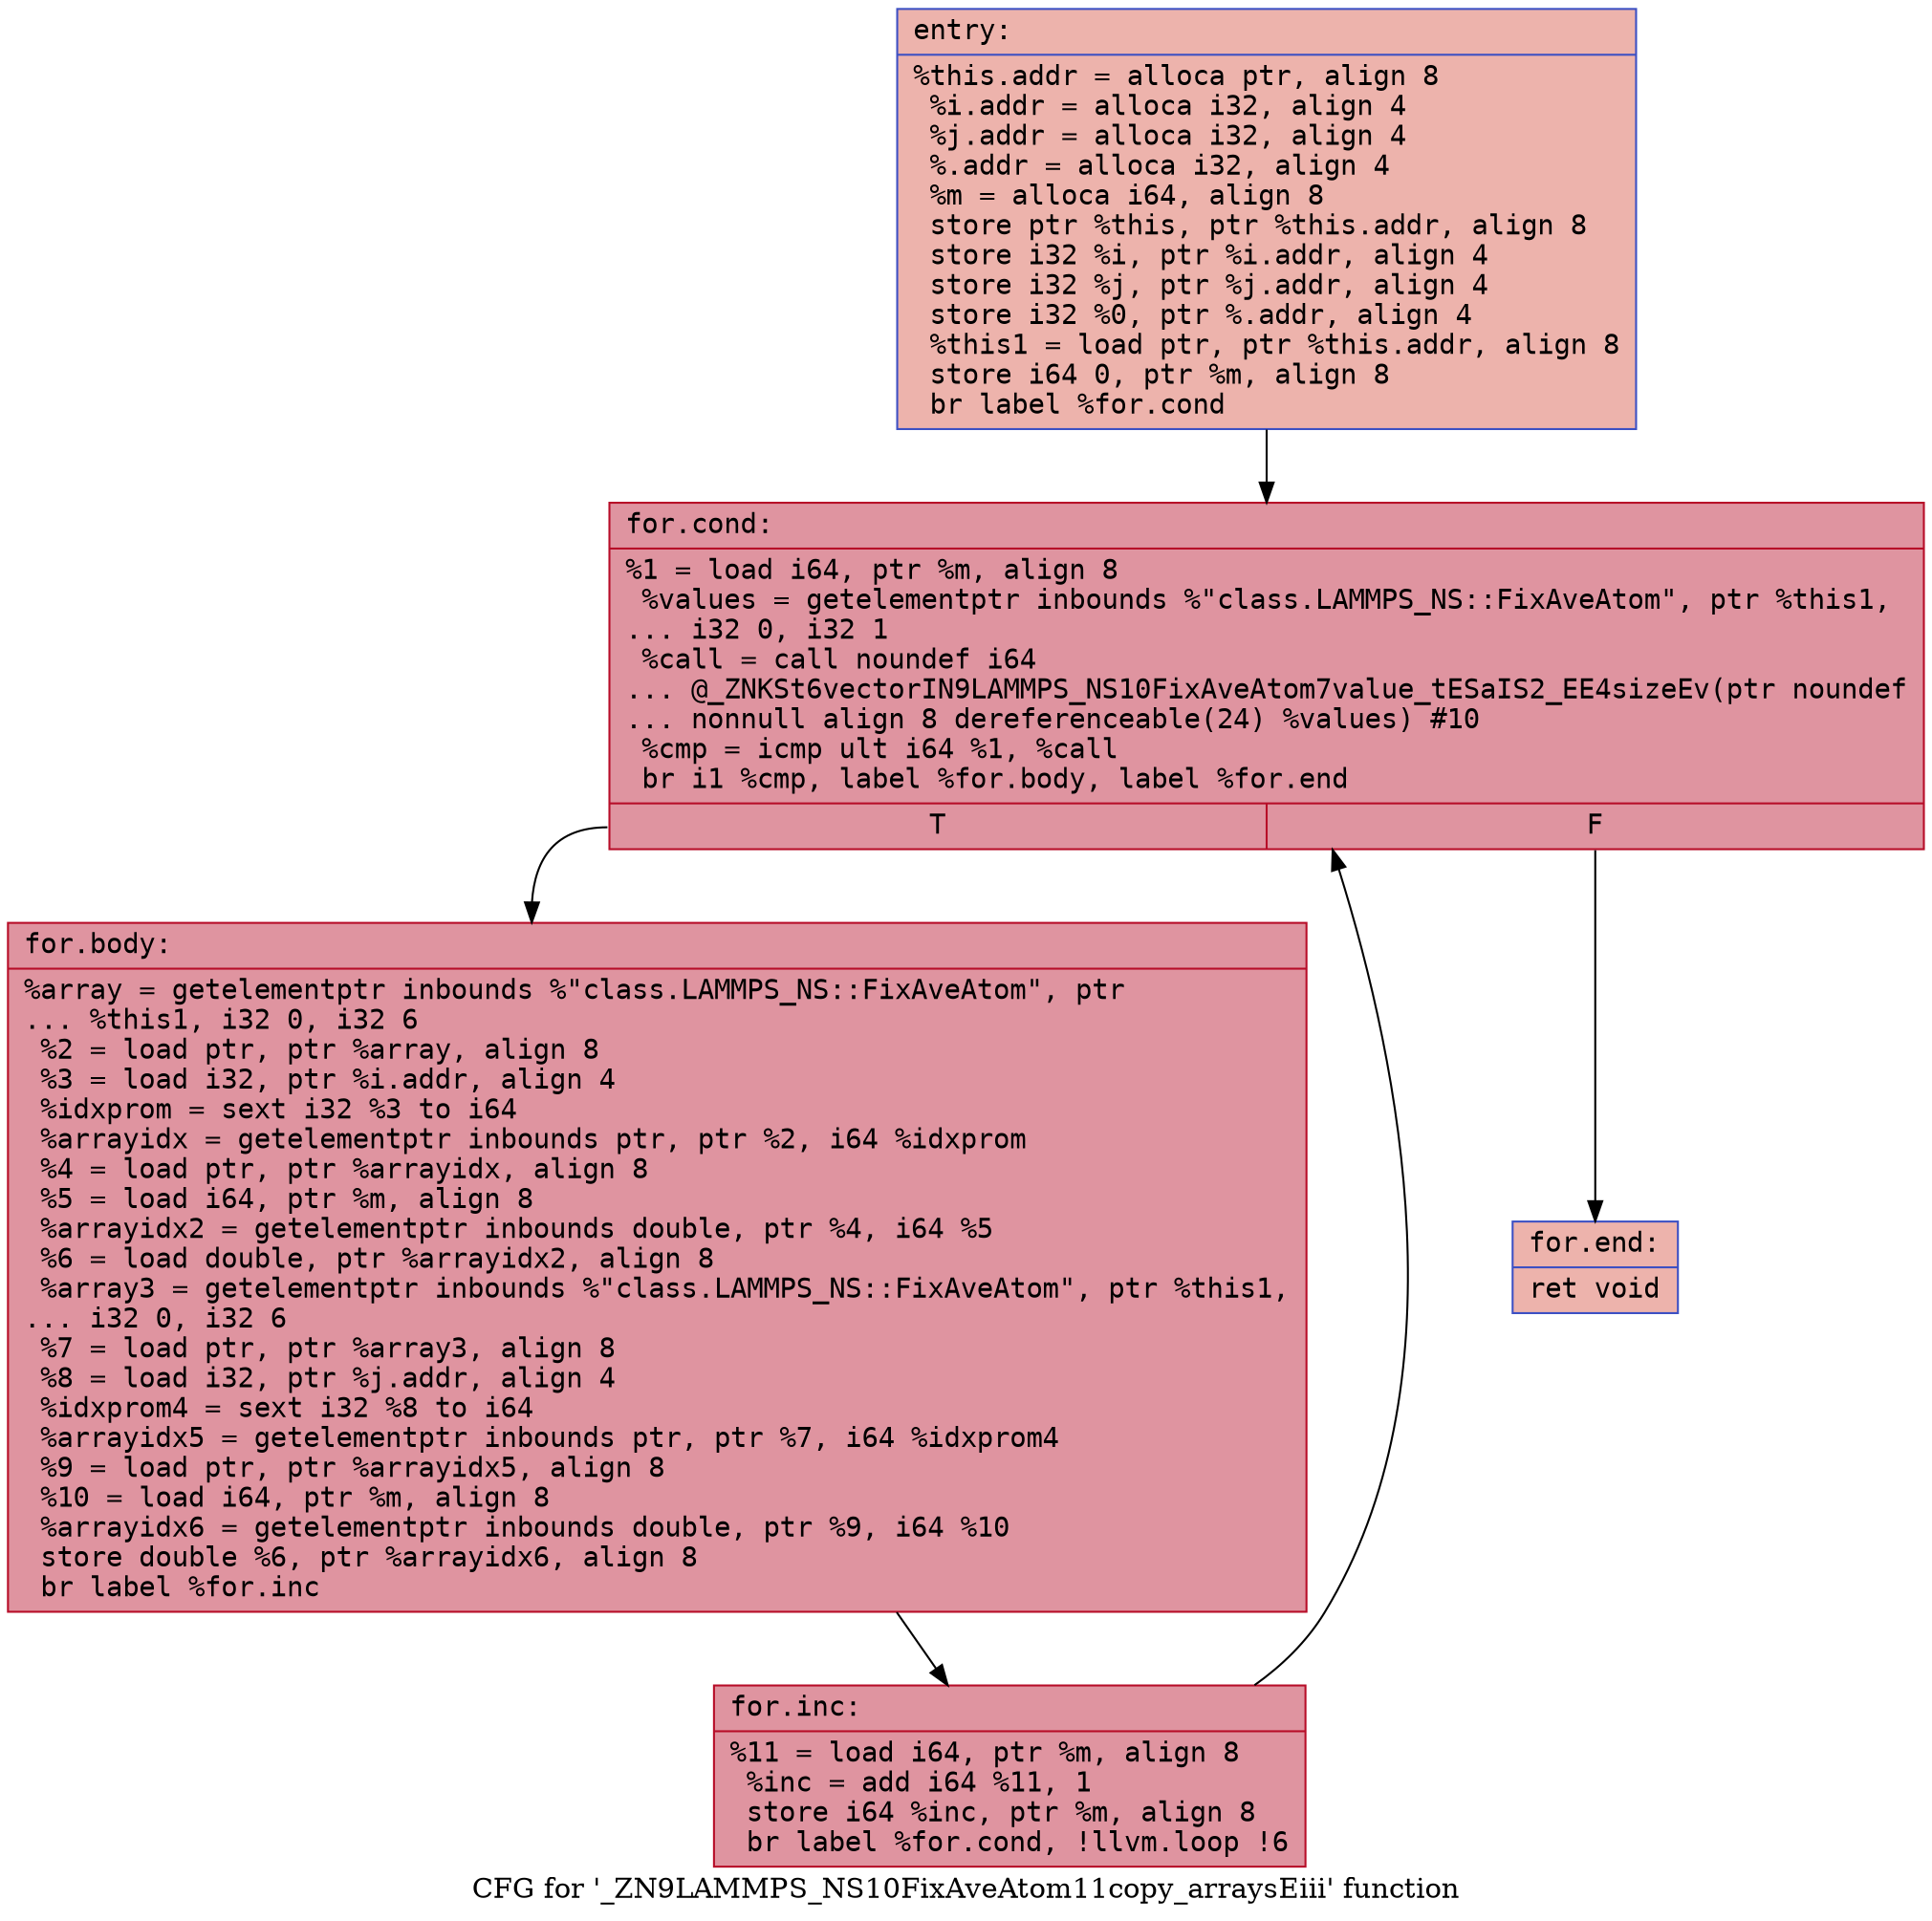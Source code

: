 digraph "CFG for '_ZN9LAMMPS_NS10FixAveAtom11copy_arraysEiii' function" {
	label="CFG for '_ZN9LAMMPS_NS10FixAveAtom11copy_arraysEiii' function";

	Node0x55d086678440 [shape=record,color="#3d50c3ff", style=filled, fillcolor="#d6524470" fontname="Courier",label="{entry:\l|  %this.addr = alloca ptr, align 8\l  %i.addr = alloca i32, align 4\l  %j.addr = alloca i32, align 4\l  %.addr = alloca i32, align 4\l  %m = alloca i64, align 8\l  store ptr %this, ptr %this.addr, align 8\l  store i32 %i, ptr %i.addr, align 4\l  store i32 %j, ptr %j.addr, align 4\l  store i32 %0, ptr %.addr, align 4\l  %this1 = load ptr, ptr %this.addr, align 8\l  store i64 0, ptr %m, align 8\l  br label %for.cond\l}"];
	Node0x55d086678440 -> Node0x55d08663c830[tooltip="entry -> for.cond\nProbability 100.00%" ];
	Node0x55d08663c830 [shape=record,color="#b70d28ff", style=filled, fillcolor="#b70d2870" fontname="Courier",label="{for.cond:\l|  %1 = load i64, ptr %m, align 8\l  %values = getelementptr inbounds %\"class.LAMMPS_NS::FixAveAtom\", ptr %this1,\l... i32 0, i32 1\l  %call = call noundef i64\l... @_ZNKSt6vectorIN9LAMMPS_NS10FixAveAtom7value_tESaIS2_EE4sizeEv(ptr noundef\l... nonnull align 8 dereferenceable(24) %values) #10\l  %cmp = icmp ult i64 %1, %call\l  br i1 %cmp, label %for.body, label %for.end\l|{<s0>T|<s1>F}}"];
	Node0x55d08663c830:s0 -> Node0x55d086706de0[tooltip="for.cond -> for.body\nProbability 96.88%" ];
	Node0x55d08663c830:s1 -> Node0x55d086706e30[tooltip="for.cond -> for.end\nProbability 3.12%" ];
	Node0x55d086706de0 [shape=record,color="#b70d28ff", style=filled, fillcolor="#b70d2870" fontname="Courier",label="{for.body:\l|  %array = getelementptr inbounds %\"class.LAMMPS_NS::FixAveAtom\", ptr\l... %this1, i32 0, i32 6\l  %2 = load ptr, ptr %array, align 8\l  %3 = load i32, ptr %i.addr, align 4\l  %idxprom = sext i32 %3 to i64\l  %arrayidx = getelementptr inbounds ptr, ptr %2, i64 %idxprom\l  %4 = load ptr, ptr %arrayidx, align 8\l  %5 = load i64, ptr %m, align 8\l  %arrayidx2 = getelementptr inbounds double, ptr %4, i64 %5\l  %6 = load double, ptr %arrayidx2, align 8\l  %array3 = getelementptr inbounds %\"class.LAMMPS_NS::FixAveAtom\", ptr %this1,\l... i32 0, i32 6\l  %7 = load ptr, ptr %array3, align 8\l  %8 = load i32, ptr %j.addr, align 4\l  %idxprom4 = sext i32 %8 to i64\l  %arrayidx5 = getelementptr inbounds ptr, ptr %7, i64 %idxprom4\l  %9 = load ptr, ptr %arrayidx5, align 8\l  %10 = load i64, ptr %m, align 8\l  %arrayidx6 = getelementptr inbounds double, ptr %9, i64 %10\l  store double %6, ptr %arrayidx6, align 8\l  br label %for.inc\l}"];
	Node0x55d086706de0 -> Node0x55d086707a80[tooltip="for.body -> for.inc\nProbability 100.00%" ];
	Node0x55d086707a80 [shape=record,color="#b70d28ff", style=filled, fillcolor="#b70d2870" fontname="Courier",label="{for.inc:\l|  %11 = load i64, ptr %m, align 8\l  %inc = add i64 %11, 1\l  store i64 %inc, ptr %m, align 8\l  br label %for.cond, !llvm.loop !6\l}"];
	Node0x55d086707a80 -> Node0x55d08663c830[tooltip="for.inc -> for.cond\nProbability 100.00%" ];
	Node0x55d086706e30 [shape=record,color="#3d50c3ff", style=filled, fillcolor="#d6524470" fontname="Courier",label="{for.end:\l|  ret void\l}"];
}
